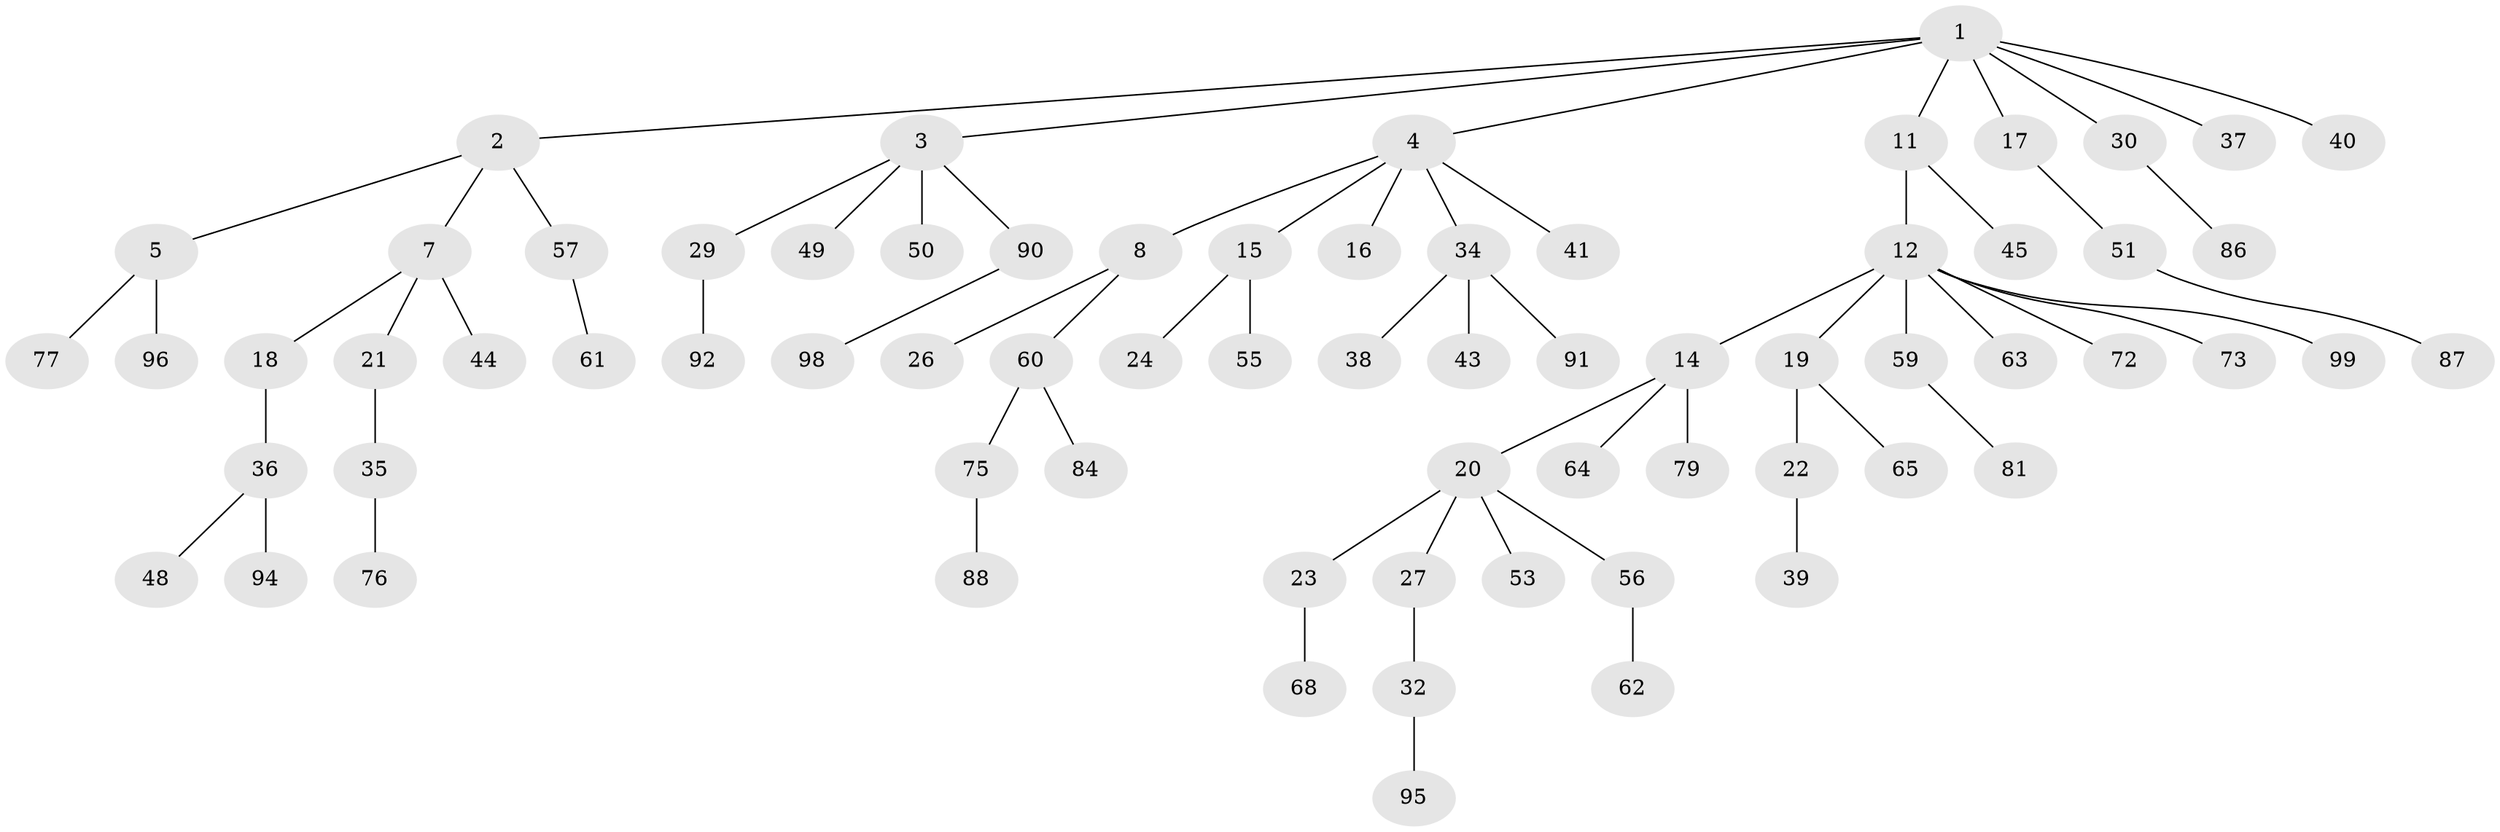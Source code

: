 // Generated by graph-tools (version 1.1) at 2025/24/03/03/25 07:24:09]
// undirected, 71 vertices, 70 edges
graph export_dot {
graph [start="1"]
  node [color=gray90,style=filled];
  1 [super="+6"];
  2 [super="+33"];
  3 [super="+25"];
  4 [super="+10"];
  5 [super="+58"];
  7 [super="+9"];
  8 [super="+85"];
  11 [super="+100"];
  12 [super="+13"];
  14 [super="+28"];
  15 [super="+31"];
  16;
  17;
  18 [super="+74"];
  19;
  20 [super="+46"];
  21 [super="+42"];
  22;
  23 [super="+67"];
  24;
  26 [super="+54"];
  27;
  29;
  30 [super="+47"];
  32 [super="+71"];
  34 [super="+80"];
  35 [super="+66"];
  36 [super="+70"];
  37;
  38;
  39;
  40;
  41;
  43;
  44 [super="+97"];
  45 [super="+52"];
  48;
  49;
  50 [super="+69"];
  51;
  53;
  55;
  56 [super="+89"];
  57;
  59 [super="+78"];
  60;
  61 [super="+82"];
  62;
  63;
  64;
  65;
  68;
  72;
  73;
  75 [super="+83"];
  76;
  77;
  79;
  81;
  84;
  86;
  87;
  88;
  90;
  91;
  92 [super="+93"];
  94;
  95;
  96;
  98;
  99;
  1 -- 2;
  1 -- 3;
  1 -- 4;
  1 -- 30;
  1 -- 37;
  1 -- 40;
  1 -- 11;
  1 -- 17;
  2 -- 5;
  2 -- 7;
  2 -- 57;
  3 -- 50;
  3 -- 49;
  3 -- 90;
  3 -- 29;
  4 -- 8;
  4 -- 16;
  4 -- 41;
  4 -- 34;
  4 -- 15;
  5 -- 77;
  5 -- 96;
  7 -- 21;
  7 -- 18;
  7 -- 44;
  8 -- 26;
  8 -- 60;
  11 -- 12;
  11 -- 45;
  12 -- 19;
  12 -- 59;
  12 -- 99;
  12 -- 72;
  12 -- 73;
  12 -- 14;
  12 -- 63;
  14 -- 20;
  14 -- 79;
  14 -- 64;
  15 -- 24;
  15 -- 55;
  17 -- 51;
  18 -- 36;
  19 -- 22;
  19 -- 65;
  20 -- 23;
  20 -- 27;
  20 -- 53;
  20 -- 56;
  21 -- 35;
  22 -- 39;
  23 -- 68;
  27 -- 32;
  29 -- 92;
  30 -- 86;
  32 -- 95;
  34 -- 38;
  34 -- 43;
  34 -- 91;
  35 -- 76;
  36 -- 48;
  36 -- 94;
  51 -- 87;
  56 -- 62;
  57 -- 61;
  59 -- 81;
  60 -- 75;
  60 -- 84;
  75 -- 88;
  90 -- 98;
}
